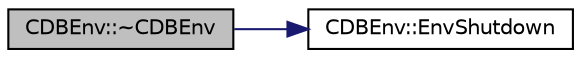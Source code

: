 digraph "CDBEnv::~CDBEnv"
{
  edge [fontname="Helvetica",fontsize="10",labelfontname="Helvetica",labelfontsize="10"];
  node [fontname="Helvetica",fontsize="10",shape=record];
  rankdir="LR";
  Node2 [label="CDBEnv::~CDBEnv",height=0.2,width=0.4,color="black", fillcolor="grey75", style="filled", fontcolor="black"];
  Node2 -> Node3 [color="midnightblue",fontsize="10",style="solid",fontname="Helvetica"];
  Node3 [label="CDBEnv::EnvShutdown",height=0.2,width=0.4,color="black", fillcolor="white", style="filled",URL="$d5/dd2/class_c_d_b_env.html#a5179ad1064b9f78d6d320c6e036217e2"];
}
